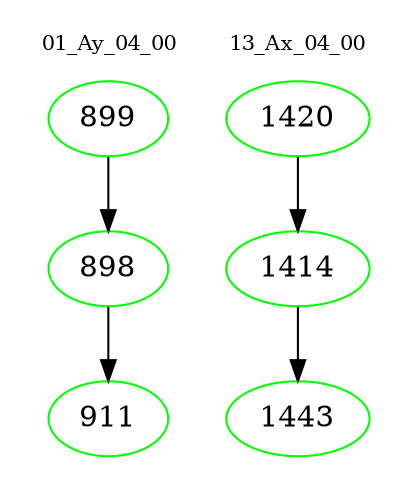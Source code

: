 digraph{
subgraph cluster_0 {
color = white
label = "01_Ay_04_00";
fontsize=10;
T0_899 [label="899", color="green"]
T0_899 -> T0_898 [color="black"]
T0_898 [label="898", color="green"]
T0_898 -> T0_911 [color="black"]
T0_911 [label="911", color="green"]
}
subgraph cluster_1 {
color = white
label = "13_Ax_04_00";
fontsize=10;
T1_1420 [label="1420", color="green"]
T1_1420 -> T1_1414 [color="black"]
T1_1414 [label="1414", color="green"]
T1_1414 -> T1_1443 [color="black"]
T1_1443 [label="1443", color="green"]
}
}
